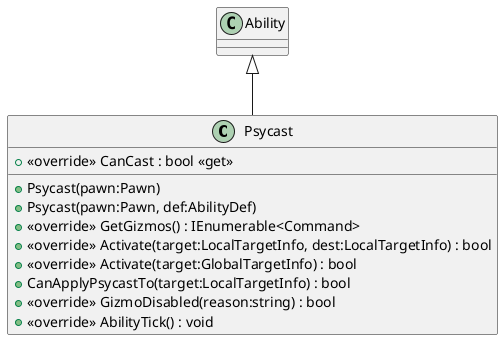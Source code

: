 @startuml
class Psycast {
    + <<override>> CanCast : bool <<get>>
    + Psycast(pawn:Pawn)
    + Psycast(pawn:Pawn, def:AbilityDef)
    + <<override>> GetGizmos() : IEnumerable<Command>
    + <<override>> Activate(target:LocalTargetInfo, dest:LocalTargetInfo) : bool
    + <<override>> Activate(target:GlobalTargetInfo) : bool
    + CanApplyPsycastTo(target:LocalTargetInfo) : bool
    + <<override>> GizmoDisabled(reason:string) : bool
    + <<override>> AbilityTick() : void
}
Ability <|-- Psycast
@enduml
